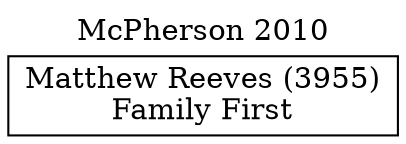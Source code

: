 // House preference flow
digraph "Matthew Reeves (3955)_McPherson_2010" {
	graph [label="McPherson 2010" labelloc=t mclimit=10]
	node [shape=box]
	"Matthew Reeves (3955)" [label="Matthew Reeves (3955)
Family First"]
}
